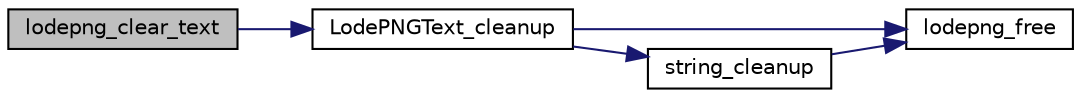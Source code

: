 digraph "lodepng_clear_text"
{
 // LATEX_PDF_SIZE
  edge [fontname="Helvetica",fontsize="10",labelfontname="Helvetica",labelfontsize="10"];
  node [fontname="Helvetica",fontsize="10",shape=record];
  rankdir="LR";
  Node1 [label="lodepng_clear_text",height=0.2,width=0.4,color="black", fillcolor="grey75", style="filled", fontcolor="black",tooltip=" "];
  Node1 -> Node2 [color="midnightblue",fontsize="10",style="solid",fontname="Helvetica"];
  Node2 [label="LodePNGText_cleanup",height=0.2,width=0.4,color="black", fillcolor="white", style="filled",URL="$lodepng_8cpp.html#ad38d63db1da8c6309032e9744d953327",tooltip=" "];
  Node2 -> Node3 [color="midnightblue",fontsize="10",style="solid",fontname="Helvetica"];
  Node3 [label="lodepng_free",height=0.2,width=0.4,color="black", fillcolor="white", style="filled",URL="$lodepng_8cpp.html#a5cabd4078527ba33b78791fac7e8b15c",tooltip=" "];
  Node2 -> Node4 [color="midnightblue",fontsize="10",style="solid",fontname="Helvetica"];
  Node4 [label="string_cleanup",height=0.2,width=0.4,color="black", fillcolor="white", style="filled",URL="$lodepng_8cpp.html#a9886d70ad5032ac8f25f5c1c7de03b58",tooltip=" "];
  Node4 -> Node3 [color="midnightblue",fontsize="10",style="solid",fontname="Helvetica"];
}
